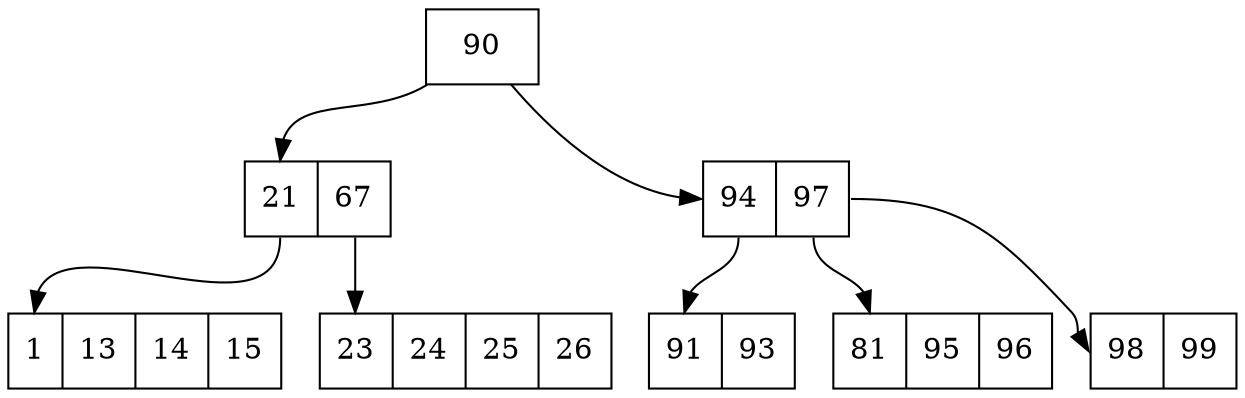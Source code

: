 digraph List {
rankdir=TB;node [shape = record];Node90[label="<f0>90"]
Node21[label="<f0>21|<f1>67"]
Node1[label="<f0>1|<f1>13|<f2>14|<f3>15"]
Node23[label="<f0>23|<f1>24|<f2>25|<f3>26"]
Node94[label="<f0>94|<f1>97"]
Node91[label="<f0>91|<f1>93"]
Node81[label="<f0>81|<f1>95|<f2>96"]
Node98[label="<f0>98|<f1>99"]

"Node90":f0->"Node21":f0;
"Node90":f0->"Node94":f0;
"Node21":f0->"Node1":f0;
"Node21":f1->"Node23":f0;
"Node94":f0->"Node91":f0;
"Node94":f1->"Node81":f0;
"Node94":f1->"Node98":f0;

}